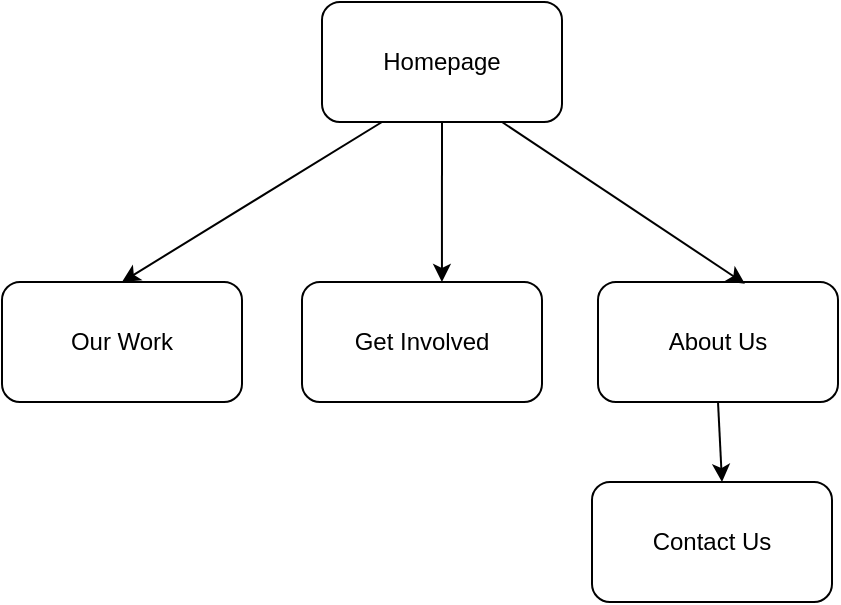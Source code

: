 <mxfile>
    <diagram id="Nhcs5ipkmzaGRb1OIOYQ" name="Page-1">
        <mxGraphModel dx="799" dy="707" grid="1" gridSize="10" guides="1" tooltips="1" connect="1" arrows="1" fold="1" page="1" pageScale="1" pageWidth="850" pageHeight="1100" math="0" shadow="0">
            <root>
                <mxCell id="0"/>
                <mxCell id="1" parent="0"/>
                <mxCell id="2" value="Homepage" style="rounded=1;whiteSpace=wrap;html=1;" vertex="1" parent="1">
                    <mxGeometry x="230" y="240" width="120" height="60" as="geometry"/>
                </mxCell>
                <mxCell id="3" value="Our Work" style="rounded=1;whiteSpace=wrap;html=1;" vertex="1" parent="1">
                    <mxGeometry x="70" y="380" width="120" height="60" as="geometry"/>
                </mxCell>
                <mxCell id="4" value="About Us" style="rounded=1;whiteSpace=wrap;html=1;" vertex="1" parent="1">
                    <mxGeometry x="368" y="380" width="120" height="60" as="geometry"/>
                </mxCell>
                <mxCell id="6" value="Get Involved" style="rounded=1;whiteSpace=wrap;html=1;" vertex="1" parent="1">
                    <mxGeometry x="220" y="380" width="120" height="60" as="geometry"/>
                </mxCell>
                <mxCell id="8" value="Contact Us" style="rounded=1;whiteSpace=wrap;html=1;" vertex="1" parent="1">
                    <mxGeometry x="365" y="480" width="120" height="60" as="geometry"/>
                </mxCell>
                <mxCell id="15" value="" style="endArrow=classic;html=1;exitX=0.5;exitY=1;exitDx=0;exitDy=0;entryX=0.583;entryY=0;entryDx=0;entryDy=0;entryPerimeter=0;" edge="1" parent="1" source="2" target="6">
                    <mxGeometry width="50" height="50" relative="1" as="geometry">
                        <mxPoint x="346.36" y="301.14" as="sourcePoint"/>
                        <mxPoint x="398" y="380" as="targetPoint"/>
                    </mxGeometry>
                </mxCell>
                <mxCell id="16" value="" style="endArrow=classic;html=1;exitX=0.25;exitY=1;exitDx=0;exitDy=0;entryX=0.5;entryY=0;entryDx=0;entryDy=0;" edge="1" parent="1" source="2" target="3">
                    <mxGeometry width="50" height="50" relative="1" as="geometry">
                        <mxPoint x="270" y="310" as="sourcePoint"/>
                        <mxPoint x="199.96" y="390" as="targetPoint"/>
                    </mxGeometry>
                </mxCell>
                <mxCell id="17" value="" style="endArrow=classic;html=1;exitX=0.5;exitY=1;exitDx=0;exitDy=0;" edge="1" parent="1" source="4">
                    <mxGeometry width="50" height="50" relative="1" as="geometry">
                        <mxPoint x="333" y="310" as="sourcePoint"/>
                        <mxPoint x="430" y="480" as="targetPoint"/>
                    </mxGeometry>
                </mxCell>
                <mxCell id="18" value="" style="endArrow=classic;html=1;exitX=0.75;exitY=1;exitDx=0;exitDy=0;entryX=0.612;entryY=0.015;entryDx=0;entryDy=0;entryPerimeter=0;" edge="1" parent="1" source="2" target="4">
                    <mxGeometry width="50" height="50" relative="1" as="geometry">
                        <mxPoint x="353" y="300" as="sourcePoint"/>
                        <mxPoint x="262.96" y="390" as="targetPoint"/>
                    </mxGeometry>
                </mxCell>
            </root>
        </mxGraphModel>
    </diagram>
</mxfile>